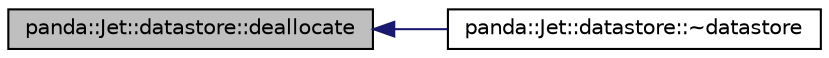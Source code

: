 digraph G
{
  edge [fontname="Helvetica",fontsize="10",labelfontname="Helvetica",labelfontsize="10"];
  node [fontname="Helvetica",fontsize="10",shape=record];
  rankdir=LR;
  Node1 [label="panda::Jet::datastore::deallocate",height=0.2,width=0.4,color="black", fillcolor="grey75", style="filled" fontcolor="black"];
  Node1 -> Node2 [dir=back,color="midnightblue",fontsize="10",style="solid"];
  Node2 [label="panda::Jet::datastore::~datastore",height=0.2,width=0.4,color="black", fillcolor="white", style="filled",URL="$structpanda_1_1Jet_1_1datastore.html#a70fb643b535f39f676287fe34d603e01"];
}
